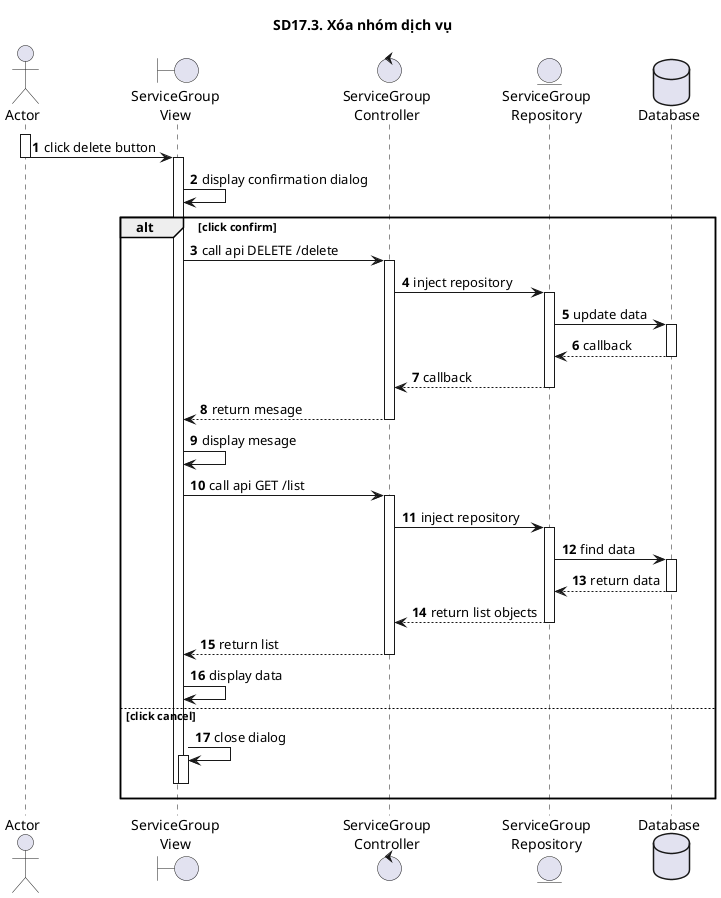 @startuml SQ
autonumber
title SD17.3. Xóa nhóm dịch vụ
actor "Actor" as actor
boundary "ServiceGroup\nView" as view
control "ServiceGroup\nController" as controller
entity "ServiceGroup\nRepository" as model
database "Database" as database
activate actor
actor -> view : click delete button
deactivate actor
activate view
view -> view: display confirmation dialog
alt click confirm
view -> controller : call api DELETE /delete
activate controller
controller -> model : inject repository
activate model
model -> database : update data
activate database
database --> model : callback
deactivate database
model --> controller : callback
deactivate model
controller --> view : return mesage
deactivate controller
view -> view: display mesage
view -> controller: call api GET /list
activate controller
controller -> model: inject repository
activate model
model -> database: find data
activate database
database --> model: return data
deactivate database
model --> controller: return list objects
deactivate model
controller --> view: return list
deactivate controller
view -> view: display data
else click cancel
view -> view: close dialog
activate view
deactivate view
deactivate view
end
@enduml